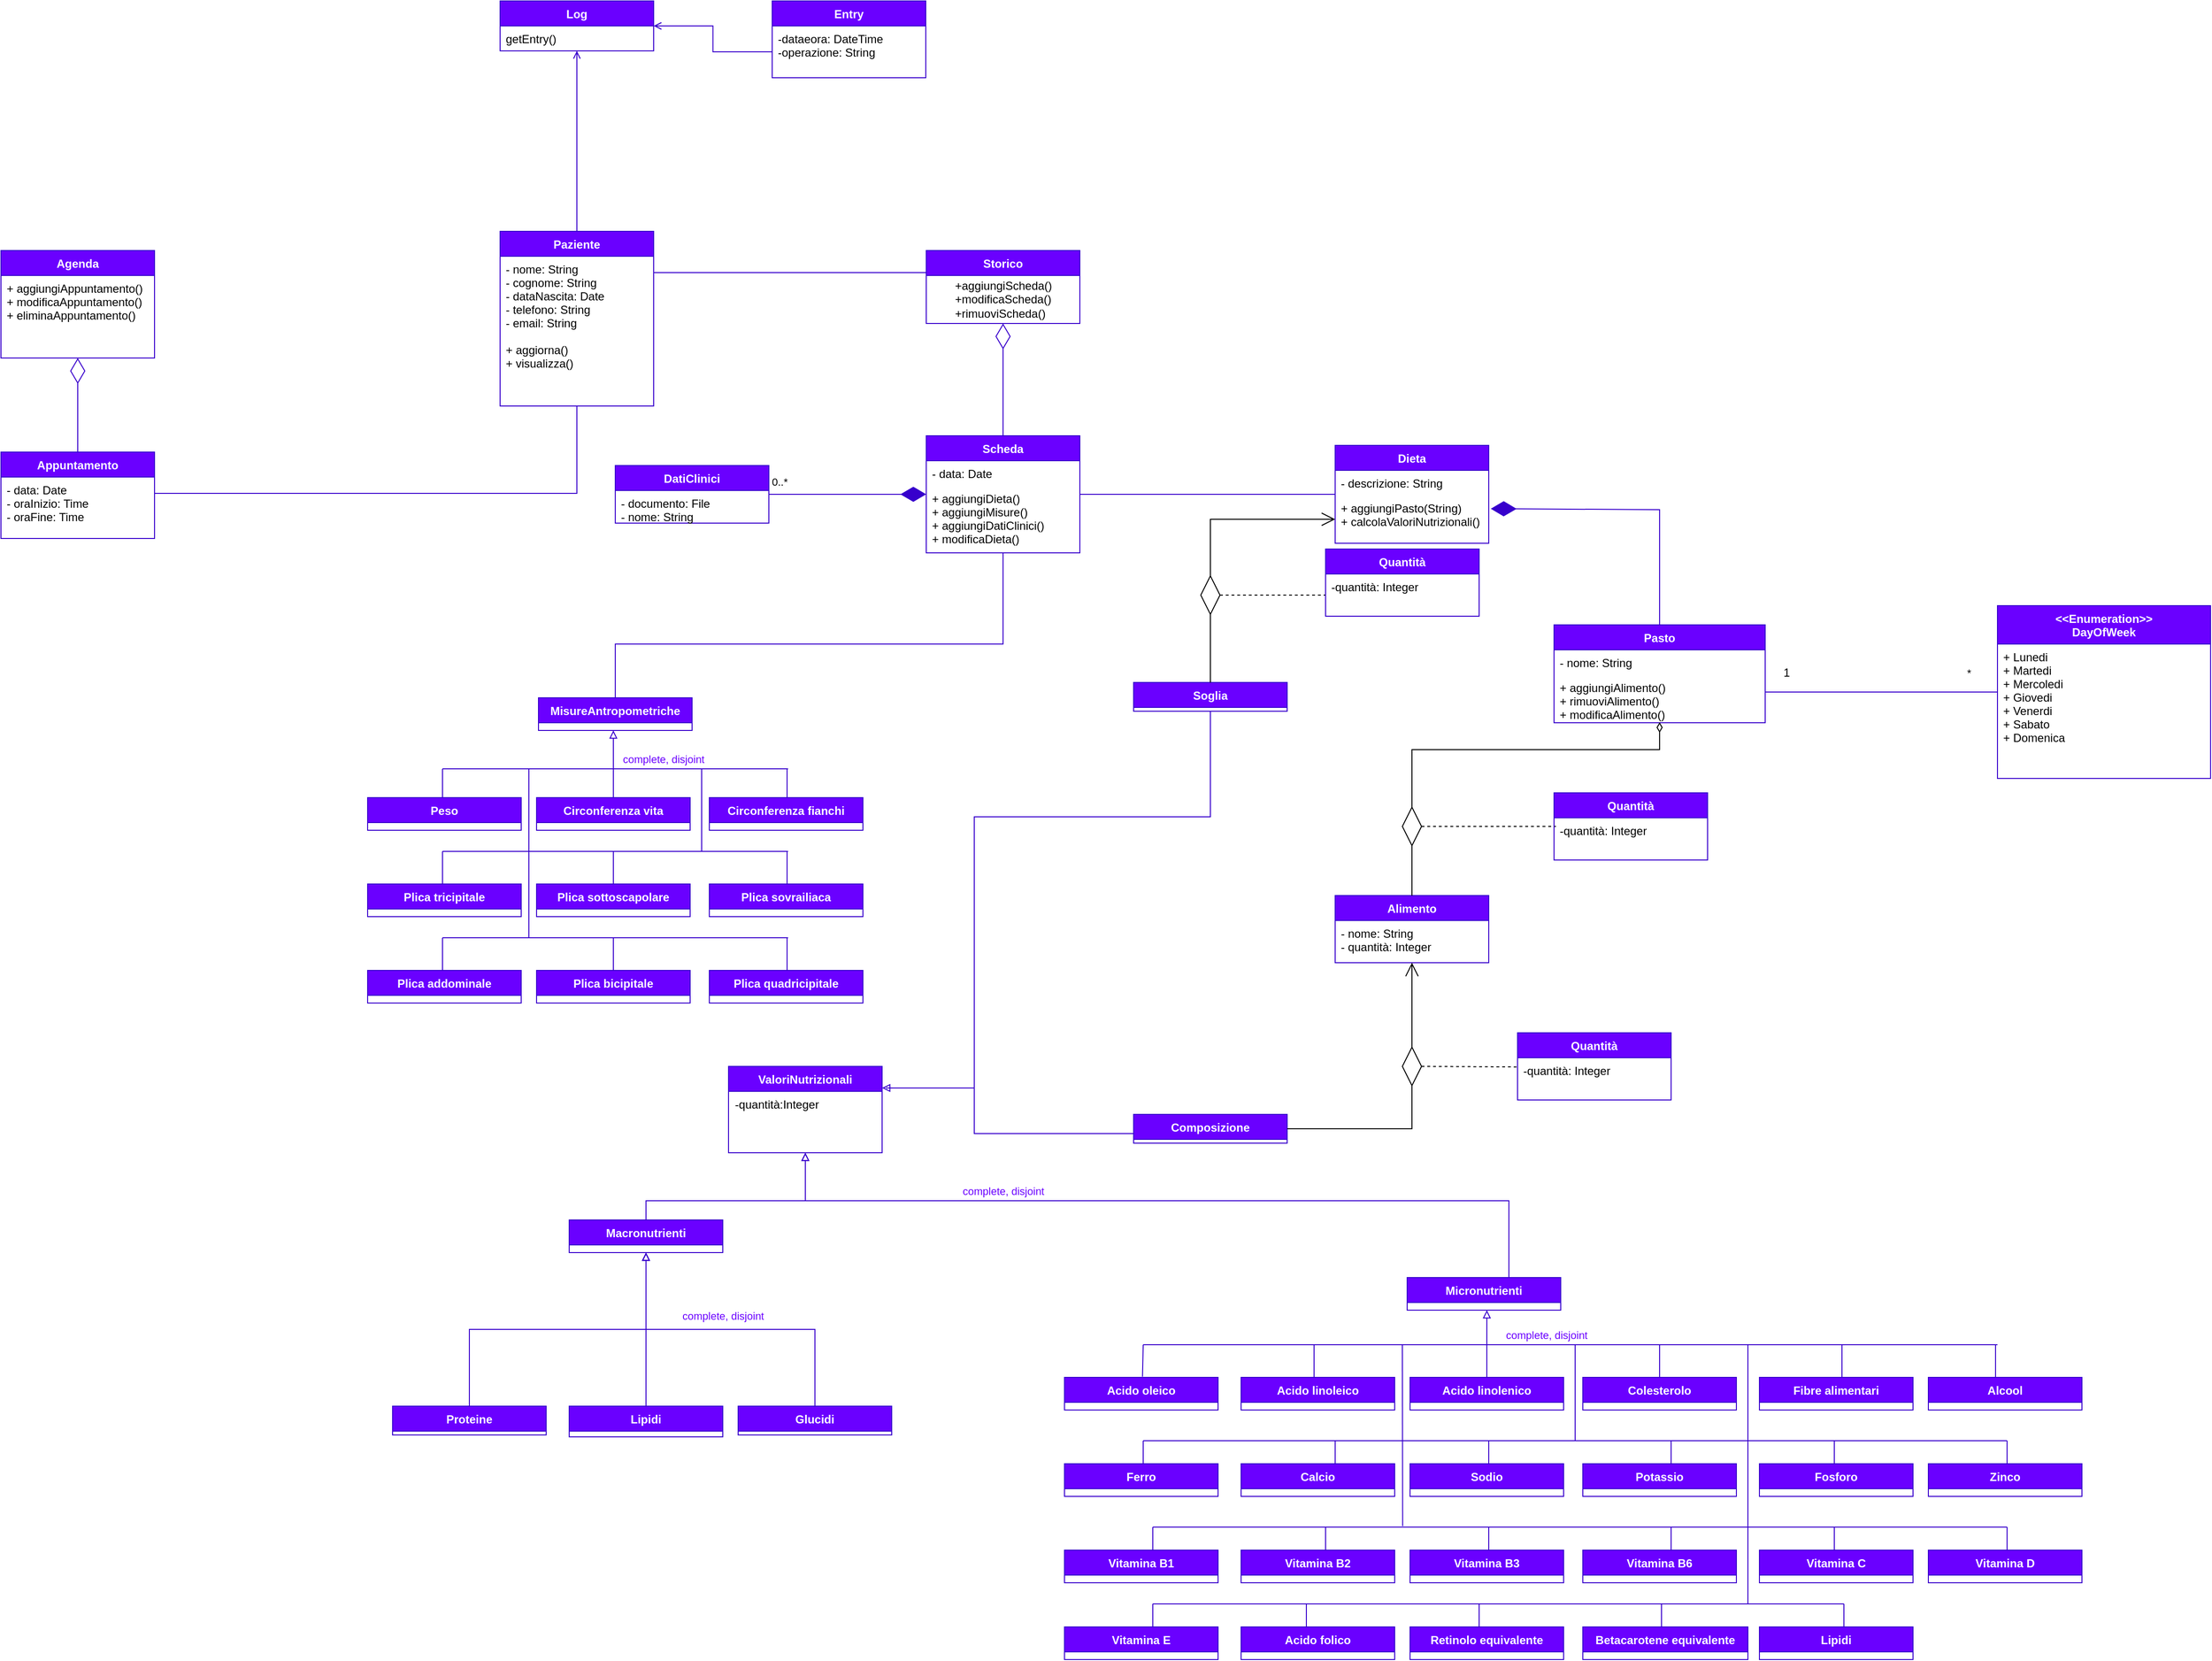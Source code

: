 <mxfile version="18.1.1" type="device"><diagram id="CF-CN9mxn05kVz-OpUtG" name="Page-1"><mxGraphModel dx="1646" dy="906" grid="1" gridSize="10" guides="1" tooltips="1" connect="1" arrows="1" fold="1" page="1" pageScale="1" pageWidth="827" pageHeight="1169" math="0" shadow="0"><root><mxCell id="0"/><mxCell id="1" parent="0"/><mxCell id="SzVYl2OptCZVlFIgxZ-r-578" style="edgeStyle=orthogonalEdgeStyle;rounded=0;orthogonalLoop=1;jettySize=auto;html=1;fillColor=#6a00ff;strokeColor=#3700CC;endArrow=open;endFill=0;" edge="1" parent="1" source="SzVYl2OptCZVlFIgxZ-r-579" target="SzVYl2OptCZVlFIgxZ-r-628"><mxGeometry relative="1" as="geometry"/></mxCell><mxCell id="SzVYl2OptCZVlFIgxZ-r-579" value="Paziente" style="swimlane;fontStyle=1;align=center;verticalAlign=top;childLayout=stackLayout;horizontal=1;startSize=26;horizontalStack=0;resizeParent=1;resizeParentMax=0;resizeLast=0;collapsible=1;marginBottom=0;fillColor=#6a00ff;fontColor=#ffffff;strokeColor=#3700CC;" vertex="1" parent="1"><mxGeometry x="1020" y="420" width="160" height="182" as="geometry"/></mxCell><mxCell id="SzVYl2OptCZVlFIgxZ-r-580" value="- nome: String&#xA;- cognome: String&#xA;- dataNascita: Date&#xA;- telefono: String&#xA;- email: String&#xA;&#xA;" style="text;align=left;verticalAlign=top;spacingLeft=4;spacingRight=4;overflow=hidden;rotatable=0;points=[[0,0.5],[1,0.5]];portConstraint=eastwest;" vertex="1" parent="SzVYl2OptCZVlFIgxZ-r-579"><mxGeometry y="26" width="160" height="84" as="geometry"/></mxCell><mxCell id="SzVYl2OptCZVlFIgxZ-r-581" value="+ aggiorna()&#xA;+ visualizza()" style="text;align=left;verticalAlign=top;spacingLeft=4;spacingRight=4;overflow=hidden;rotatable=0;points=[[0,0.5],[1,0.5]];portConstraint=eastwest;" vertex="1" parent="SzVYl2OptCZVlFIgxZ-r-579"><mxGeometry y="110" width="160" height="72" as="geometry"/></mxCell><mxCell id="SzVYl2OptCZVlFIgxZ-r-582" value="Scheda" style="swimlane;fontStyle=1;align=center;verticalAlign=top;childLayout=stackLayout;horizontal=1;startSize=26;horizontalStack=0;resizeParent=1;resizeParentMax=0;resizeLast=0;collapsible=1;marginBottom=0;fillColor=#6a00ff;fontColor=#ffffff;strokeColor=#3700CC;" vertex="1" parent="1"><mxGeometry x="1464" y="633" width="160" height="122" as="geometry"/></mxCell><mxCell id="SzVYl2OptCZVlFIgxZ-r-583" value="- data: Date" style="text;align=left;verticalAlign=top;spacingLeft=4;spacingRight=4;overflow=hidden;rotatable=0;points=[[0,0.5],[1,0.5]];portConstraint=eastwest;" vertex="1" parent="SzVYl2OptCZVlFIgxZ-r-582"><mxGeometry y="26" width="160" height="26" as="geometry"/></mxCell><mxCell id="SzVYl2OptCZVlFIgxZ-r-584" value="+ aggiungiDieta()&#xA;+ aggiungiMisure()&#xA;+ aggiungiDatiClinici()&#xA;+ modificaDieta()" style="text;align=left;verticalAlign=top;spacingLeft=4;spacingRight=4;overflow=hidden;rotatable=0;points=[[0,0.5],[1,0.5]];portConstraint=eastwest;" vertex="1" parent="SzVYl2OptCZVlFIgxZ-r-582"><mxGeometry y="52" width="160" height="70" as="geometry"/></mxCell><mxCell id="SzVYl2OptCZVlFIgxZ-r-585" value="Storico" style="swimlane;fontStyle=1;align=center;verticalAlign=top;childLayout=stackLayout;horizontal=1;startSize=26;horizontalStack=0;resizeParent=1;resizeParentMax=0;resizeLast=0;collapsible=1;marginBottom=0;fillColor=#6a00ff;fontColor=#ffffff;strokeColor=#3700CC;" vertex="1" parent="1"><mxGeometry x="1464" y="440" width="160" height="76" as="geometry"/></mxCell><mxCell id="SzVYl2OptCZVlFIgxZ-r-586" value="&lt;div style=&quot;text-align: left&quot;&gt;&lt;span&gt;+aggiungiScheda()&lt;/span&gt;&lt;/div&gt;&lt;div style=&quot;text-align: left&quot;&gt;&lt;span&gt;+modificaScheda()&lt;/span&gt;&lt;/div&gt;&lt;div style=&quot;text-align: left&quot;&gt;&lt;span&gt;+rimuoviScheda()&lt;/span&gt;&lt;/div&gt;" style="text;html=1;align=center;verticalAlign=middle;resizable=0;points=[];autosize=1;" vertex="1" parent="SzVYl2OptCZVlFIgxZ-r-585"><mxGeometry y="26" width="160" height="50" as="geometry"/></mxCell><mxCell id="SzVYl2OptCZVlFIgxZ-r-587" value="Pasto" style="swimlane;fontStyle=1;align=center;verticalAlign=top;childLayout=stackLayout;horizontal=1;startSize=26;horizontalStack=0;resizeParent=1;resizeParentMax=0;resizeLast=0;collapsible=1;marginBottom=0;fillColor=#6a00ff;fontColor=#ffffff;strokeColor=#3700CC;" vertex="1" parent="1"><mxGeometry x="2118" y="830" width="220" height="102" as="geometry"/></mxCell><mxCell id="SzVYl2OptCZVlFIgxZ-r-588" value="- nome: String" style="text;align=left;verticalAlign=top;spacingLeft=4;spacingRight=4;overflow=hidden;rotatable=0;points=[[0,0.5],[1,0.5]];portConstraint=eastwest;" vertex="1" parent="SzVYl2OptCZVlFIgxZ-r-587"><mxGeometry y="26" width="220" height="26" as="geometry"/></mxCell><mxCell id="SzVYl2OptCZVlFIgxZ-r-589" value="+ aggiungiAlimento()&#xA;+ rimuoviAlimento()&#xA;+ modificaAlimento()&#xA;" style="text;align=left;verticalAlign=top;spacingLeft=4;spacingRight=4;overflow=hidden;rotatable=0;points=[[0,0.5],[1,0.5]];portConstraint=eastwest;" vertex="1" parent="SzVYl2OptCZVlFIgxZ-r-587"><mxGeometry y="52" width="220" height="50" as="geometry"/></mxCell><mxCell id="SzVYl2OptCZVlFIgxZ-r-590" value="Alimento" style="swimlane;fontStyle=1;align=center;verticalAlign=top;childLayout=stackLayout;horizontal=1;startSize=26;horizontalStack=0;resizeParent=1;resizeParentMax=0;resizeLast=0;collapsible=1;marginBottom=0;fillColor=#6a00ff;fontColor=#ffffff;strokeColor=#3700CC;" vertex="1" parent="1"><mxGeometry x="1890" y="1112" width="160" height="70" as="geometry"/></mxCell><mxCell id="SzVYl2OptCZVlFIgxZ-r-591" value="- nome: String&#xA;- quantità: Integer" style="text;align=left;verticalAlign=top;spacingLeft=4;spacingRight=4;overflow=hidden;rotatable=0;points=[[0,0.5],[1,0.5]];portConstraint=eastwest;" vertex="1" parent="SzVYl2OptCZVlFIgxZ-r-590"><mxGeometry y="26" width="160" height="44" as="geometry"/></mxCell><mxCell id="SzVYl2OptCZVlFIgxZ-r-592" value="ValoriNutrizionali" style="swimlane;fontStyle=1;align=center;verticalAlign=top;childLayout=stackLayout;horizontal=1;startSize=26;horizontalStack=0;resizeParent=1;resizeParentMax=0;resizeLast=0;collapsible=1;marginBottom=0;fillColor=#6a00ff;fontColor=#ffffff;strokeColor=#3700CC;" vertex="1" parent="1"><mxGeometry x="1258" y="1290" width="160" height="90" as="geometry"/></mxCell><mxCell id="SzVYl2OptCZVlFIgxZ-r-593" style="edgeStyle=orthogonalEdgeStyle;rounded=0;orthogonalLoop=1;jettySize=auto;html=1;exitX=0.5;exitY=0;exitDx=0;exitDy=0;endArrow=block;endFill=0;fillColor=#6a00ff;strokeColor=#3700CC;" edge="1" parent="1" source="SzVYl2OptCZVlFIgxZ-r-594" target="SzVYl2OptCZVlFIgxZ-r-592"><mxGeometry relative="1" as="geometry"><Array as="points"><mxPoint x="1172" y="1430"/><mxPoint x="1338" y="1430"/></Array></mxGeometry></mxCell><mxCell id="SzVYl2OptCZVlFIgxZ-r-594" value="Macronutrienti" style="swimlane;fontStyle=1;align=center;verticalAlign=top;childLayout=stackLayout;horizontal=1;startSize=26;horizontalStack=0;resizeParent=1;resizeParentMax=0;resizeLast=0;collapsible=1;marginBottom=0;fillColor=#6a00ff;fontColor=#ffffff;strokeColor=#3700CC;" vertex="1" parent="1"><mxGeometry x="1092" y="1450" width="160" height="34" as="geometry"/></mxCell><mxCell id="SzVYl2OptCZVlFIgxZ-r-595" style="edgeStyle=orthogonalEdgeStyle;rounded=0;orthogonalLoop=1;jettySize=auto;html=1;endArrow=block;endFill=0;exitX=0.5;exitY=0;exitDx=0;exitDy=0;entryX=0.5;entryY=1;entryDx=0;entryDy=0;fillColor=#6a00ff;strokeColor=#3700CC;" edge="1" parent="1" target="SzVYl2OptCZVlFIgxZ-r-592"><mxGeometry relative="1" as="geometry"><Array as="points"><mxPoint x="2071" y="1430"/><mxPoint x="1338" y="1430"/></Array><mxPoint x="2071" y="1510" as="sourcePoint"/><mxPoint x="1364" y="1380" as="targetPoint"/></mxGeometry></mxCell><mxCell id="SzVYl2OptCZVlFIgxZ-r-596" value="complete, disjoint" style="edgeLabel;html=1;align=center;verticalAlign=middle;resizable=0;points=[];labelBackgroundColor=none;fontColor=#6A00FF;" vertex="1" connectable="0" parent="SzVYl2OptCZVlFIgxZ-r-595"><mxGeometry x="0.411" y="-1" relative="1" as="geometry"><mxPoint x="2" y="-9" as="offset"/></mxGeometry></mxCell><mxCell id="SzVYl2OptCZVlFIgxZ-r-597" style="edgeStyle=orthogonalEdgeStyle;rounded=0;orthogonalLoop=1;jettySize=auto;html=1;startArrow=block;startFill=0;endArrow=none;endFill=0;fillColor=#6a00ff;strokeColor=#3700CC;" edge="1" parent="1"><mxGeometry relative="1" as="geometry"><mxPoint x="2048" y="1600" as="targetPoint"/><mxPoint x="2048.034" y="1544.0" as="sourcePoint"/><Array as="points"><mxPoint x="2048" y="1580"/></Array></mxGeometry></mxCell><mxCell id="SzVYl2OptCZVlFIgxZ-r-598" value="Micronutrienti" style="swimlane;fontStyle=1;align=center;verticalAlign=top;childLayout=stackLayout;horizontal=1;startSize=26;horizontalStack=0;resizeParent=1;resizeParentMax=0;resizeLast=0;collapsible=1;marginBottom=0;fillColor=#6a00ff;fontColor=#ffffff;strokeColor=#3700CC;" vertex="1" parent="1"><mxGeometry x="1965" y="1510" width="160" height="34" as="geometry"/></mxCell><mxCell id="SzVYl2OptCZVlFIgxZ-r-599" style="edgeStyle=orthogonalEdgeStyle;rounded=0;orthogonalLoop=1;jettySize=auto;html=1;exitX=0.5;exitY=0;exitDx=0;exitDy=0;endArrow=block;endFill=0;fillColor=#6a00ff;strokeColor=#3700CC;" edge="1" parent="1" source="SzVYl2OptCZVlFIgxZ-r-601" target="SzVYl2OptCZVlFIgxZ-r-594"><mxGeometry relative="1" as="geometry"/></mxCell><mxCell id="SzVYl2OptCZVlFIgxZ-r-600" value="complete, disjoint" style="edgeLabel;html=1;align=center;verticalAlign=middle;resizable=0;points=[];fontColor=#6A00FF;labelBackgroundColor=none;" vertex="1" connectable="0" parent="SzVYl2OptCZVlFIgxZ-r-599"><mxGeometry x="0.161" y="1" relative="1" as="geometry"><mxPoint x="19" y="-15" as="offset"/></mxGeometry></mxCell><mxCell id="SzVYl2OptCZVlFIgxZ-r-601" value="Glucidi" style="swimlane;fontStyle=1;align=center;verticalAlign=top;childLayout=stackLayout;horizontal=1;startSize=26;horizontalStack=0;resizeParent=1;resizeParentMax=0;resizeLast=0;collapsible=1;marginBottom=0;fillColor=#6a00ff;fontColor=#ffffff;strokeColor=#3700CC;" vertex="1" parent="1"><mxGeometry x="1268" y="1644" width="160" height="30" as="geometry"/></mxCell><mxCell id="SzVYl2OptCZVlFIgxZ-r-602" value="" style="text;align=left;verticalAlign=top;spacingLeft=4;spacingRight=4;overflow=hidden;rotatable=0;points=[[0,0.5],[1,0.5]];portConstraint=eastwest;" vertex="1" parent="SzVYl2OptCZVlFIgxZ-r-601"><mxGeometry y="26" width="160" height="4" as="geometry"/></mxCell><mxCell id="SzVYl2OptCZVlFIgxZ-r-603" style="edgeStyle=orthogonalEdgeStyle;rounded=0;orthogonalLoop=1;jettySize=auto;html=1;endArrow=block;endFill=0;fillColor=#6a00ff;strokeColor=#3700CC;" edge="1" parent="1" source="SzVYl2OptCZVlFIgxZ-r-604" target="SzVYl2OptCZVlFIgxZ-r-594"><mxGeometry relative="1" as="geometry"/></mxCell><mxCell id="SzVYl2OptCZVlFIgxZ-r-604" value="Lipidi" style="swimlane;fontStyle=1;align=center;verticalAlign=top;childLayout=stackLayout;horizontal=1;startSize=26;horizontalStack=0;resizeParent=1;resizeParentMax=0;resizeLast=0;collapsible=1;marginBottom=0;fillColor=#6a00ff;fontColor=#ffffff;strokeColor=#3700CC;" vertex="1" parent="1"><mxGeometry x="1092" y="1644" width="160" height="32" as="geometry"/></mxCell><mxCell id="SzVYl2OptCZVlFIgxZ-r-605" value="" style="text;align=left;verticalAlign=top;spacingLeft=4;spacingRight=4;overflow=hidden;rotatable=0;points=[[0,0.5],[1,0.5]];portConstraint=eastwest;" vertex="1" parent="SzVYl2OptCZVlFIgxZ-r-604"><mxGeometry y="26" width="160" height="6" as="geometry"/></mxCell><mxCell id="SzVYl2OptCZVlFIgxZ-r-606" value="Proteine" style="swimlane;fontStyle=1;align=center;verticalAlign=top;childLayout=stackLayout;horizontal=1;startSize=26;horizontalStack=0;resizeParent=1;resizeParentMax=0;resizeLast=0;collapsible=1;marginBottom=0;fillColor=#6a00ff;fontColor=#ffffff;strokeColor=#3700CC;" vertex="1" parent="1"><mxGeometry x="908" y="1644" width="160" height="30" as="geometry"/></mxCell><mxCell id="SzVYl2OptCZVlFIgxZ-r-607" value="" style="text;align=left;verticalAlign=top;spacingLeft=4;spacingRight=4;overflow=hidden;rotatable=0;points=[[0,0.5],[1,0.5]];portConstraint=eastwest;" vertex="1" parent="SzVYl2OptCZVlFIgxZ-r-606"><mxGeometry y="26" width="160" height="4" as="geometry"/></mxCell><mxCell id="SzVYl2OptCZVlFIgxZ-r-608" value="MisureAntropometriche" style="swimlane;fontStyle=1;align=center;verticalAlign=top;childLayout=stackLayout;horizontal=1;startSize=26;horizontalStack=0;resizeParent=1;resizeParentMax=0;resizeLast=0;collapsible=1;marginBottom=0;fillColor=#6a00ff;fontColor=#ffffff;strokeColor=#3700CC;" vertex="1" parent="1"><mxGeometry x="1060" y="906" width="160" height="34" as="geometry"/></mxCell><mxCell id="SzVYl2OptCZVlFIgxZ-r-609" value="Agenda" style="swimlane;fontStyle=1;align=center;verticalAlign=top;childLayout=stackLayout;horizontal=1;startSize=26;horizontalStack=0;resizeParent=1;resizeParentMax=0;resizeLast=0;collapsible=1;marginBottom=0;fillColor=#6a00ff;fontColor=#ffffff;strokeColor=#3700CC;" vertex="1" parent="1"><mxGeometry x="500" y="440" width="160" height="112" as="geometry"/></mxCell><mxCell id="SzVYl2OptCZVlFIgxZ-r-610" value="+ aggiungiAppuntamento()&#xA;+ modificaAppuntamento()&#xA;+ eliminaAppuntamento()" style="text;align=left;verticalAlign=top;spacingLeft=4;spacingRight=4;overflow=hidden;rotatable=0;points=[[0,0.5],[1,0.5]];portConstraint=eastwest;" vertex="1" parent="SzVYl2OptCZVlFIgxZ-r-609"><mxGeometry y="26" width="160" height="86" as="geometry"/></mxCell><mxCell id="SzVYl2OptCZVlFIgxZ-r-611" value="Appuntamento" style="swimlane;fontStyle=1;align=center;verticalAlign=top;childLayout=stackLayout;horizontal=1;startSize=26;horizontalStack=0;resizeParent=1;resizeParentMax=0;resizeLast=0;collapsible=1;marginBottom=0;fillColor=#6a00ff;fontColor=#ffffff;strokeColor=#3700CC;" vertex="1" parent="1"><mxGeometry x="500" y="650" width="160" height="90" as="geometry"/></mxCell><mxCell id="SzVYl2OptCZVlFIgxZ-r-612" value="- data: Date&#xA;- oraInizio: Time&#xA;- oraFine: Time&#xA;" style="text;align=left;verticalAlign=top;spacingLeft=4;spacingRight=4;overflow=hidden;rotatable=0;points=[[0,0.5],[1,0.5]];portConstraint=eastwest;" vertex="1" parent="SzVYl2OptCZVlFIgxZ-r-611"><mxGeometry y="26" width="160" height="64" as="geometry"/></mxCell><mxCell id="SzVYl2OptCZVlFIgxZ-r-613" value="Dieta" style="swimlane;fontStyle=1;align=center;verticalAlign=top;childLayout=stackLayout;horizontal=1;startSize=26;horizontalStack=0;resizeParent=1;resizeParentMax=0;resizeLast=0;collapsible=1;marginBottom=0;fillColor=#6a00ff;fontColor=#ffffff;strokeColor=#3700CC;" vertex="1" parent="1"><mxGeometry x="1890" y="643" width="160" height="102" as="geometry"/></mxCell><mxCell id="SzVYl2OptCZVlFIgxZ-r-614" value="- descrizione: String" style="text;align=left;verticalAlign=top;spacingLeft=4;spacingRight=4;overflow=hidden;rotatable=0;points=[[0,0.5],[1,0.5]];portConstraint=eastwest;" vertex="1" parent="SzVYl2OptCZVlFIgxZ-r-613"><mxGeometry y="26" width="160" height="26" as="geometry"/></mxCell><mxCell id="SzVYl2OptCZVlFIgxZ-r-615" value="+ aggiungiPasto(String)&#xA;+ calcolaValoriNutrizionali()" style="text;align=left;verticalAlign=top;spacingLeft=4;spacingRight=4;overflow=hidden;rotatable=0;points=[[0,0.5],[1,0.5]];portConstraint=eastwest;" vertex="1" parent="SzVYl2OptCZVlFIgxZ-r-613"><mxGeometry y="52" width="160" height="50" as="geometry"/></mxCell><mxCell id="SzVYl2OptCZVlFIgxZ-r-616" value="DatiClinici" style="swimlane;fontStyle=1;align=center;verticalAlign=top;childLayout=stackLayout;horizontal=1;startSize=26;horizontalStack=0;resizeParent=1;resizeParentMax=0;resizeLast=0;collapsible=1;marginBottom=0;fillColor=#6a00ff;fontColor=#ffffff;strokeColor=#3700CC;" vertex="1" parent="1"><mxGeometry x="1140" y="664" width="160" height="60" as="geometry"/></mxCell><mxCell id="SzVYl2OptCZVlFIgxZ-r-617" value="- documento: File&#xA;- nome: String" style="text;align=left;verticalAlign=top;spacingLeft=4;spacingRight=4;overflow=hidden;rotatable=0;points=[[0,0.5],[1,0.5]];portConstraint=eastwest;" vertex="1" parent="SzVYl2OptCZVlFIgxZ-r-616"><mxGeometry y="26" width="160" height="34" as="geometry"/></mxCell><mxCell id="SzVYl2OptCZVlFIgxZ-r-618" value="" style="endArrow=block;endFill=0;html=1;edgeStyle=orthogonalEdgeStyle;align=left;verticalAlign=top;rounded=0;exitX=0.5;exitY=0;exitDx=0;exitDy=0;fillColor=#6a00ff;strokeColor=#3700CC;" edge="1" parent="1" source="SzVYl2OptCZVlFIgxZ-r-606" target="SzVYl2OptCZVlFIgxZ-r-594"><mxGeometry x="-1" relative="1" as="geometry"><mxPoint x="1358" y="1480" as="sourcePoint"/><mxPoint x="1518" y="1480" as="targetPoint"/></mxGeometry></mxCell><mxCell id="SzVYl2OptCZVlFIgxZ-r-619" value="" style="endArrow=diamondThin;endFill=1;endSize=24;html=1;rounded=0;fillColor=#6a00ff;strokeColor=#3700CC;exitX=0.5;exitY=0;exitDx=0;exitDy=0;entryX=1.013;entryY=0.28;entryDx=0;entryDy=0;entryPerimeter=0;" edge="1" parent="1" source="SzVYl2OptCZVlFIgxZ-r-587" target="SzVYl2OptCZVlFIgxZ-r-615"><mxGeometry width="160" relative="1" as="geometry"><mxPoint x="1540" y="880" as="sourcePoint"/><mxPoint x="1700" y="880" as="targetPoint"/><Array as="points"><mxPoint x="2228" y="710"/></Array></mxGeometry></mxCell><mxCell id="SzVYl2OptCZVlFIgxZ-r-620" value="" style="endArrow=diamondThin;endFill=0;endSize=24;html=1;rounded=0;fillColor=#6a00ff;strokeColor=#3700CC;" edge="1" parent="1" source="SzVYl2OptCZVlFIgxZ-r-582" target="SzVYl2OptCZVlFIgxZ-r-585"><mxGeometry width="160" relative="1" as="geometry"><mxPoint x="1440" y="910" as="sourcePoint"/><mxPoint x="1600" y="910" as="targetPoint"/></mxGeometry></mxCell><mxCell id="SzVYl2OptCZVlFIgxZ-r-621" value="" style="endArrow=none;endFill=0;endSize=24;html=1;rounded=0;fillColor=#6a00ff;strokeColor=#3700CC;" edge="1" parent="1" source="SzVYl2OptCZVlFIgxZ-r-613" target="SzVYl2OptCZVlFIgxZ-r-582"><mxGeometry width="160" relative="1" as="geometry"><mxPoint x="1290" y="780" as="sourcePoint"/><mxPoint x="1450" y="780" as="targetPoint"/></mxGeometry></mxCell><mxCell id="SzVYl2OptCZVlFIgxZ-r-622" value="" style="endArrow=none;endFill=0;endSize=24;html=1;rounded=0;exitX=0.5;exitY=0;exitDx=0;exitDy=0;fillColor=#6a00ff;strokeColor=#3700CC;" edge="1" parent="1" source="SzVYl2OptCZVlFIgxZ-r-608" target="SzVYl2OptCZVlFIgxZ-r-584"><mxGeometry width="160" relative="1" as="geometry"><mxPoint x="1290" y="840" as="sourcePoint"/><mxPoint x="1450" y="840" as="targetPoint"/><Array as="points"><mxPoint x="1140" y="850"/><mxPoint x="1544" y="850"/></Array></mxGeometry></mxCell><mxCell id="SzVYl2OptCZVlFIgxZ-r-623" value="0..*" style="endArrow=diamondThin;endFill=1;endSize=24;html=1;rounded=0;fillColor=#6a00ff;strokeColor=#3700CC;" edge="1" parent="1" source="SzVYl2OptCZVlFIgxZ-r-616" target="SzVYl2OptCZVlFIgxZ-r-582"><mxGeometry x="-0.87" y="13" width="160" relative="1" as="geometry"><mxPoint x="1290" y="840" as="sourcePoint"/><mxPoint x="1450" y="840" as="targetPoint"/><mxPoint as="offset"/></mxGeometry></mxCell><mxCell id="SzVYl2OptCZVlFIgxZ-r-624" value="" style="endArrow=none;html=1;edgeStyle=orthogonalEdgeStyle;rounded=0;fillColor=#6a00ff;strokeColor=#3700CC;" edge="1" parent="1" source="SzVYl2OptCZVlFIgxZ-r-579" target="SzVYl2OptCZVlFIgxZ-r-585"><mxGeometry relative="1" as="geometry"><mxPoint x="1290" y="780" as="sourcePoint"/><mxPoint x="1450" y="780" as="targetPoint"/><Array as="points"><mxPoint x="1320" y="463"/><mxPoint x="1320" y="463"/></Array></mxGeometry></mxCell><mxCell id="SzVYl2OptCZVlFIgxZ-r-625" value="" style="endArrow=diamondThin;endFill=0;endSize=24;html=1;rounded=0;fillColor=#6a00ff;strokeColor=#3700CC;" edge="1" parent="1" source="SzVYl2OptCZVlFIgxZ-r-611" target="SzVYl2OptCZVlFIgxZ-r-610"><mxGeometry width="160" relative="1" as="geometry"><mxPoint x="1553.5" y="670" as="sourcePoint"/><mxPoint x="1553.5" y="516.0" as="targetPoint"/></mxGeometry></mxCell><mxCell id="SzVYl2OptCZVlFIgxZ-r-626" value="" style="endArrow=none;html=1;edgeStyle=orthogonalEdgeStyle;rounded=0;fillColor=#6a00ff;strokeColor=#3700CC;" edge="1" parent="1" source="SzVYl2OptCZVlFIgxZ-r-611" target="SzVYl2OptCZVlFIgxZ-r-579"><mxGeometry relative="1" as="geometry"><mxPoint x="1190" y="473.0" as="sourcePoint"/><mxPoint x="1473.5" y="473.0" as="targetPoint"/><Array as="points"><mxPoint x="1100" y="693"/></Array></mxGeometry></mxCell><mxCell id="SzVYl2OptCZVlFIgxZ-r-627" value="-quantità:Integer" style="text;html=1;align=center;verticalAlign=middle;resizable=0;points=[];autosize=1;" vertex="1" parent="1"><mxGeometry x="1258" y="1320" width="100" height="20" as="geometry"/></mxCell><mxCell id="SzVYl2OptCZVlFIgxZ-r-628" value="Log" style="swimlane;fontStyle=1;align=center;verticalAlign=top;childLayout=stackLayout;horizontal=1;startSize=26;horizontalStack=0;resizeParent=1;resizeParentMax=0;resizeLast=0;collapsible=1;marginBottom=0;fillColor=#6a00ff;fontColor=#ffffff;strokeColor=#3700CC;" vertex="1" parent="1"><mxGeometry x="1020" y="180" width="160" height="52" as="geometry"/></mxCell><mxCell id="SzVYl2OptCZVlFIgxZ-r-629" value="getEntry()" style="text;align=left;verticalAlign=top;spacingLeft=4;spacingRight=4;overflow=hidden;rotatable=0;points=[[0,0.5],[1,0.5]];portConstraint=eastwest;" vertex="1" parent="SzVYl2OptCZVlFIgxZ-r-628"><mxGeometry y="26" width="160" height="26" as="geometry"/></mxCell><mxCell id="SzVYl2OptCZVlFIgxZ-r-630" value="Entry" style="swimlane;fontStyle=1;align=center;verticalAlign=top;childLayout=stackLayout;horizontal=1;startSize=26;horizontalStack=0;resizeParent=1;resizeParentMax=0;resizeLast=0;collapsible=1;marginBottom=0;fillColor=#6a00ff;fontColor=#ffffff;strokeColor=#3700CC;" vertex="1" parent="1"><mxGeometry x="1303.5" y="180" width="160" height="80" as="geometry"/></mxCell><mxCell id="SzVYl2OptCZVlFIgxZ-r-631" value="-dataeora: DateTime&#xA;-operazione: String" style="text;align=left;verticalAlign=top;spacingLeft=4;spacingRight=4;overflow=hidden;rotatable=0;points=[[0,0.5],[1,0.5]];portConstraint=eastwest;" vertex="1" parent="SzVYl2OptCZVlFIgxZ-r-630"><mxGeometry y="26" width="160" height="54" as="geometry"/></mxCell><mxCell id="SzVYl2OptCZVlFIgxZ-r-632" style="edgeStyle=orthogonalEdgeStyle;rounded=0;orthogonalLoop=1;jettySize=auto;html=1;fillColor=#6a00ff;strokeColor=#3700CC;endArrow=open;endFill=0;" edge="1" parent="1" source="SzVYl2OptCZVlFIgxZ-r-631" target="SzVYl2OptCZVlFIgxZ-r-628"><mxGeometry relative="1" as="geometry"/></mxCell><mxCell id="SzVYl2OptCZVlFIgxZ-r-633" style="edgeStyle=orthogonalEdgeStyle;rounded=0;orthogonalLoop=1;jettySize=auto;html=1;entryX=1;entryY=0.25;entryDx=0;entryDy=0;endArrow=block;endFill=0;fillColor=#6a00ff;strokeColor=#3700CC;" edge="1" parent="1" source="SzVYl2OptCZVlFIgxZ-r-634" target="SzVYl2OptCZVlFIgxZ-r-592"><mxGeometry relative="1" as="geometry"><Array as="points"><mxPoint x="1690" y="1360"/><mxPoint x="1514" y="1360"/><mxPoint x="1514" y="1312"/></Array></mxGeometry></mxCell><mxCell id="SzVYl2OptCZVlFIgxZ-r-634" value="Composizione" style="swimlane;fontStyle=1;align=center;verticalAlign=top;childLayout=stackLayout;horizontal=1;startSize=26;horizontalStack=0;resizeParent=1;resizeParentMax=0;resizeLast=0;collapsible=1;marginBottom=0;fillColor=#6a00ff;fontColor=#ffffff;strokeColor=#3700CC;" vertex="1" parent="1"><mxGeometry x="1680" y="1340" width="160" height="30" as="geometry"/></mxCell><mxCell id="SzVYl2OptCZVlFIgxZ-r-635" style="edgeStyle=orthogonalEdgeStyle;rounded=0;orthogonalLoop=1;jettySize=auto;html=1;entryX=1;entryY=0.25;entryDx=0;entryDy=0;endArrow=none;endFill=0;fillColor=#6a00ff;strokeColor=#3700CC;exitX=0.5;exitY=1;exitDx=0;exitDy=0;" edge="1" parent="1" source="SzVYl2OptCZVlFIgxZ-r-636"><mxGeometry relative="1" as="geometry"><Array as="points"><mxPoint x="1760" y="1030"/><mxPoint x="1514" y="1030"/><mxPoint x="1514" y="1313"/></Array><mxPoint x="1680" y="920" as="sourcePoint"/><mxPoint x="1422" y="1312.5" as="targetPoint"/></mxGeometry></mxCell><mxCell id="SzVYl2OptCZVlFIgxZ-r-636" value="Soglia" style="swimlane;fontStyle=1;align=center;verticalAlign=top;childLayout=stackLayout;horizontal=1;startSize=26;horizontalStack=0;resizeParent=1;resizeParentMax=0;resizeLast=0;collapsible=1;marginBottom=0;fillColor=#6a00ff;fontColor=#ffffff;strokeColor=#3700CC;" vertex="1" parent="1"><mxGeometry x="1680" y="890" width="160" height="30" as="geometry"/></mxCell><mxCell id="SzVYl2OptCZVlFIgxZ-r-637" value="Acido linolenico" style="swimlane;fontStyle=1;align=center;verticalAlign=top;childLayout=stackLayout;horizontal=1;startSize=26;horizontalStack=0;resizeParent=1;resizeParentMax=0;resizeLast=0;collapsible=1;marginBottom=0;fillColor=#6a00ff;fontColor=#ffffff;strokeColor=#3700CC;" vertex="1" parent="1"><mxGeometry x="1968" y="1614" width="160" height="34" as="geometry"/></mxCell><mxCell id="SzVYl2OptCZVlFIgxZ-r-638" value="Acido linoleico" style="swimlane;fontStyle=1;align=center;verticalAlign=top;childLayout=stackLayout;horizontal=1;startSize=26;horizontalStack=0;resizeParent=1;resizeParentMax=0;resizeLast=0;collapsible=1;marginBottom=0;fillColor=#6a00ff;fontColor=#ffffff;strokeColor=#3700CC;" vertex="1" parent="1"><mxGeometry x="1792" y="1614" width="160" height="34" as="geometry"/></mxCell><mxCell id="SzVYl2OptCZVlFIgxZ-r-639" value="Acido oleico" style="swimlane;fontStyle=1;align=center;verticalAlign=top;childLayout=stackLayout;horizontal=1;startSize=26;horizontalStack=0;resizeParent=1;resizeParentMax=0;resizeLast=0;collapsible=1;marginBottom=0;fillColor=#6a00ff;fontColor=#ffffff;strokeColor=#3700CC;" vertex="1" parent="1"><mxGeometry x="1608" y="1614" width="160" height="34" as="geometry"/></mxCell><mxCell id="SzVYl2OptCZVlFIgxZ-r-640" value="Alcool" style="swimlane;fontStyle=1;align=center;verticalAlign=top;childLayout=stackLayout;horizontal=1;startSize=26;horizontalStack=0;resizeParent=1;resizeParentMax=0;resizeLast=0;collapsible=1;marginBottom=0;fillColor=#6a00ff;fontColor=#ffffff;strokeColor=#3700CC;" vertex="1" parent="1"><mxGeometry x="2508" y="1614" width="160" height="34" as="geometry"/></mxCell><mxCell id="SzVYl2OptCZVlFIgxZ-r-641" value="Fibre alimentari" style="swimlane;fontStyle=1;align=center;verticalAlign=top;childLayout=stackLayout;horizontal=1;startSize=26;horizontalStack=0;resizeParent=1;resizeParentMax=0;resizeLast=0;collapsible=1;marginBottom=0;fillColor=#6a00ff;fontColor=#ffffff;strokeColor=#3700CC;" vertex="1" parent="1"><mxGeometry x="2332" y="1614" width="160" height="34" as="geometry"/></mxCell><mxCell id="SzVYl2OptCZVlFIgxZ-r-642" value="Colesterolo" style="swimlane;fontStyle=1;align=center;verticalAlign=top;childLayout=stackLayout;horizontal=1;startSize=26;horizontalStack=0;resizeParent=1;resizeParentMax=0;resizeLast=0;collapsible=1;marginBottom=0;fillColor=#6a00ff;fontColor=#ffffff;strokeColor=#3700CC;" vertex="1" parent="1"><mxGeometry x="2148" y="1614" width="160" height="34" as="geometry"/></mxCell><mxCell id="SzVYl2OptCZVlFIgxZ-r-643" value="Sodio" style="swimlane;fontStyle=1;align=center;verticalAlign=top;childLayout=stackLayout;horizontal=1;startSize=26;horizontalStack=0;resizeParent=1;resizeParentMax=0;resizeLast=0;collapsible=1;marginBottom=0;fillColor=#6a00ff;fontColor=#ffffff;strokeColor=#3700CC;" vertex="1" parent="1"><mxGeometry x="1968" y="1704" width="160" height="34" as="geometry"/></mxCell><mxCell id="SzVYl2OptCZVlFIgxZ-r-644" value="Calcio" style="swimlane;fontStyle=1;align=center;verticalAlign=top;childLayout=stackLayout;horizontal=1;startSize=26;horizontalStack=0;resizeParent=1;resizeParentMax=0;resizeLast=0;collapsible=1;marginBottom=0;fillColor=#6a00ff;fontColor=#ffffff;strokeColor=#3700CC;" vertex="1" parent="1"><mxGeometry x="1792" y="1704" width="160" height="34" as="geometry"/></mxCell><mxCell id="SzVYl2OptCZVlFIgxZ-r-645" value="Ferro" style="swimlane;fontStyle=1;align=center;verticalAlign=top;childLayout=stackLayout;horizontal=1;startSize=26;horizontalStack=0;resizeParent=1;resizeParentMax=0;resizeLast=0;collapsible=1;marginBottom=0;fillColor=#6a00ff;fontColor=#ffffff;strokeColor=#3700CC;" vertex="1" parent="1"><mxGeometry x="1608" y="1704" width="160" height="34" as="geometry"/></mxCell><mxCell id="SzVYl2OptCZVlFIgxZ-r-646" value="Zinco" style="swimlane;fontStyle=1;align=center;verticalAlign=top;childLayout=stackLayout;horizontal=1;startSize=26;horizontalStack=0;resizeParent=1;resizeParentMax=0;resizeLast=0;collapsible=1;marginBottom=0;fillColor=#6a00ff;fontColor=#ffffff;strokeColor=#3700CC;" vertex="1" parent="1"><mxGeometry x="2508" y="1704" width="160" height="34" as="geometry"/></mxCell><mxCell id="SzVYl2OptCZVlFIgxZ-r-647" value="Fosforo" style="swimlane;fontStyle=1;align=center;verticalAlign=top;childLayout=stackLayout;horizontal=1;startSize=26;horizontalStack=0;resizeParent=1;resizeParentMax=0;resizeLast=0;collapsible=1;marginBottom=0;fillColor=#6a00ff;fontColor=#ffffff;strokeColor=#3700CC;" vertex="1" parent="1"><mxGeometry x="2332" y="1704" width="160" height="34" as="geometry"/></mxCell><mxCell id="SzVYl2OptCZVlFIgxZ-r-648" value="Potassio" style="swimlane;fontStyle=1;align=center;verticalAlign=top;childLayout=stackLayout;horizontal=1;startSize=26;horizontalStack=0;resizeParent=1;resizeParentMax=0;resizeLast=0;collapsible=1;marginBottom=0;fillColor=#6a00ff;fontColor=#ffffff;strokeColor=#3700CC;" vertex="1" parent="1"><mxGeometry x="2148" y="1704" width="160" height="34" as="geometry"/></mxCell><mxCell id="SzVYl2OptCZVlFIgxZ-r-649" value="Vitamina B3" style="swimlane;fontStyle=1;align=center;verticalAlign=top;childLayout=stackLayout;horizontal=1;startSize=26;horizontalStack=0;resizeParent=1;resizeParentMax=0;resizeLast=0;collapsible=1;marginBottom=0;fillColor=#6a00ff;fontColor=#ffffff;strokeColor=#3700CC;" vertex="1" parent="1"><mxGeometry x="1968" y="1794" width="160" height="34" as="geometry"/></mxCell><mxCell id="SzVYl2OptCZVlFIgxZ-r-650" value="Vitamina B2" style="swimlane;fontStyle=1;align=center;verticalAlign=top;childLayout=stackLayout;horizontal=1;startSize=26;horizontalStack=0;resizeParent=1;resizeParentMax=0;resizeLast=0;collapsible=1;marginBottom=0;fillColor=#6a00ff;fontColor=#ffffff;strokeColor=#3700CC;" vertex="1" parent="1"><mxGeometry x="1792" y="1794" width="160" height="34" as="geometry"/></mxCell><mxCell id="SzVYl2OptCZVlFIgxZ-r-651" value="Vitamina B1" style="swimlane;fontStyle=1;align=center;verticalAlign=top;childLayout=stackLayout;horizontal=1;startSize=26;horizontalStack=0;resizeParent=1;resizeParentMax=0;resizeLast=0;collapsible=1;marginBottom=0;fillColor=#6a00ff;fontColor=#ffffff;strokeColor=#3700CC;" vertex="1" parent="1"><mxGeometry x="1608" y="1794" width="160" height="34" as="geometry"/></mxCell><mxCell id="SzVYl2OptCZVlFIgxZ-r-652" value="Vitamina D" style="swimlane;fontStyle=1;align=center;verticalAlign=top;childLayout=stackLayout;horizontal=1;startSize=26;horizontalStack=0;resizeParent=1;resizeParentMax=0;resizeLast=0;collapsible=1;marginBottom=0;fillColor=#6a00ff;fontColor=#ffffff;strokeColor=#3700CC;" vertex="1" parent="1"><mxGeometry x="2508" y="1794" width="160" height="34" as="geometry"/></mxCell><mxCell id="SzVYl2OptCZVlFIgxZ-r-653" value="Vitamina C" style="swimlane;fontStyle=1;align=center;verticalAlign=top;childLayout=stackLayout;horizontal=1;startSize=26;horizontalStack=0;resizeParent=1;resizeParentMax=0;resizeLast=0;collapsible=1;marginBottom=0;fillColor=#6a00ff;fontColor=#ffffff;strokeColor=#3700CC;" vertex="1" parent="1"><mxGeometry x="2332" y="1794" width="160" height="34" as="geometry"/></mxCell><mxCell id="SzVYl2OptCZVlFIgxZ-r-654" value="Vitamina B6" style="swimlane;fontStyle=1;align=center;verticalAlign=top;childLayout=stackLayout;horizontal=1;startSize=26;horizontalStack=0;resizeParent=1;resizeParentMax=0;resizeLast=0;collapsible=1;marginBottom=0;fillColor=#6a00ff;fontColor=#ffffff;strokeColor=#3700CC;" vertex="1" parent="1"><mxGeometry x="2148" y="1794" width="160" height="34" as="geometry"/></mxCell><mxCell id="SzVYl2OptCZVlFIgxZ-r-655" value="Retinolo equivalente" style="swimlane;fontStyle=1;align=center;verticalAlign=top;childLayout=stackLayout;horizontal=1;startSize=26;horizontalStack=0;resizeParent=1;resizeParentMax=0;resizeLast=0;collapsible=1;marginBottom=0;fillColor=#6a00ff;fontColor=#ffffff;strokeColor=#3700CC;" vertex="1" parent="1"><mxGeometry x="1968" y="1874" width="160" height="34" as="geometry"/></mxCell><mxCell id="SzVYl2OptCZVlFIgxZ-r-656" value="Acido folico" style="swimlane;fontStyle=1;align=center;verticalAlign=top;childLayout=stackLayout;horizontal=1;startSize=26;horizontalStack=0;resizeParent=1;resizeParentMax=0;resizeLast=0;collapsible=1;marginBottom=0;fillColor=#6a00ff;fontColor=#ffffff;strokeColor=#3700CC;" vertex="1" parent="1"><mxGeometry x="1792" y="1874" width="160" height="34" as="geometry"/></mxCell><mxCell id="SzVYl2OptCZVlFIgxZ-r-657" value="Vitamina E" style="swimlane;fontStyle=1;align=center;verticalAlign=top;childLayout=stackLayout;horizontal=1;startSize=26;horizontalStack=0;resizeParent=1;resizeParentMax=0;resizeLast=0;collapsible=1;marginBottom=0;fillColor=#6a00ff;fontColor=#ffffff;strokeColor=#3700CC;" vertex="1" parent="1"><mxGeometry x="1608" y="1874" width="160" height="34" as="geometry"/></mxCell><mxCell id="SzVYl2OptCZVlFIgxZ-r-658" value="Lipidi" style="swimlane;fontStyle=1;align=center;verticalAlign=top;childLayout=stackLayout;horizontal=1;startSize=26;horizontalStack=0;resizeParent=1;resizeParentMax=0;resizeLast=0;collapsible=1;marginBottom=0;fillColor=#6a00ff;fontColor=#ffffff;strokeColor=#3700CC;" vertex="1" parent="1"><mxGeometry x="2332" y="1874" width="160" height="34" as="geometry"/></mxCell><mxCell id="SzVYl2OptCZVlFIgxZ-r-659" value="Betacarotene equivalente" style="swimlane;fontStyle=1;align=center;verticalAlign=top;childLayout=stackLayout;horizontal=1;startSize=26;horizontalStack=0;resizeParent=1;resizeParentMax=0;resizeLast=0;collapsible=1;marginBottom=0;fillColor=#6a00ff;fontColor=#ffffff;strokeColor=#3700CC;" vertex="1" parent="1"><mxGeometry x="2148" y="1874" width="172" height="34" as="geometry"/></mxCell><mxCell id="SzVYl2OptCZVlFIgxZ-r-660" value="" style="endArrow=none;html=1;rounded=0;fillColor=#6a00ff;strokeColor=#3700CC;" edge="1" parent="1"><mxGeometry width="50" height="50" relative="1" as="geometry"><mxPoint x="1690" y="1580" as="sourcePoint"/><mxPoint x="2580" y="1580" as="targetPoint"/></mxGeometry></mxCell><mxCell id="SzVYl2OptCZVlFIgxZ-r-661" value="complete, disjoint" style="edgeLabel;html=1;align=center;verticalAlign=middle;resizable=0;points=[];fontColor=#6A00FF;labelBackgroundColor=none;" vertex="1" connectable="0" parent="SzVYl2OptCZVlFIgxZ-r-660"><mxGeometry x="-0.089" y="-1" relative="1" as="geometry"><mxPoint x="14" y="-11" as="offset"/></mxGeometry></mxCell><mxCell id="SzVYl2OptCZVlFIgxZ-r-662" value="" style="endArrow=none;html=1;rounded=0;fillColor=#6a00ff;strokeColor=#3700CC;" edge="1" parent="1"><mxGeometry width="50" height="50" relative="1" as="geometry"><mxPoint x="1690" y="1680" as="sourcePoint"/><mxPoint x="2590" y="1680" as="targetPoint"/></mxGeometry></mxCell><mxCell id="SzVYl2OptCZVlFIgxZ-r-663" value="" style="endArrow=none;html=1;rounded=0;fillColor=#6a00ff;strokeColor=#3700CC;" edge="1" parent="1"><mxGeometry width="50" height="50" relative="1" as="geometry"><mxPoint x="1700" y="1770" as="sourcePoint"/><mxPoint x="2590" y="1770" as="targetPoint"/></mxGeometry></mxCell><mxCell id="SzVYl2OptCZVlFIgxZ-r-664" value="" style="endArrow=none;html=1;rounded=0;fillColor=#6a00ff;strokeColor=#3700CC;" edge="1" parent="1"><mxGeometry width="50" height="50" relative="1" as="geometry"><mxPoint x="1700" y="1850" as="sourcePoint"/><mxPoint x="2420" y="1850" as="targetPoint"/></mxGeometry></mxCell><mxCell id="SzVYl2OptCZVlFIgxZ-r-665" value="" style="endArrow=none;html=1;rounded=0;exitX=0.508;exitY=-0.021;exitDx=0;exitDy=0;fillColor=#6a00ff;strokeColor=#3700CC;exitPerimeter=0;" edge="1" parent="1" source="SzVYl2OptCZVlFIgxZ-r-639"><mxGeometry width="50" height="50" relative="1" as="geometry"><mxPoint x="1688" y="1614" as="sourcePoint"/><mxPoint x="1690" y="1580" as="targetPoint"/></mxGeometry></mxCell><mxCell id="SzVYl2OptCZVlFIgxZ-r-666" value="" style="endArrow=none;html=1;rounded=0;exitX=0.5;exitY=0;exitDx=0;exitDy=0;fillColor=#6a00ff;strokeColor=#3700CC;" edge="1" parent="1"><mxGeometry width="50" height="50" relative="1" as="geometry"><mxPoint x="1868" y="1614" as="sourcePoint"/><mxPoint x="1868" y="1580" as="targetPoint"/></mxGeometry></mxCell><mxCell id="SzVYl2OptCZVlFIgxZ-r-667" value="" style="endArrow=none;html=1;rounded=0;exitX=0.5;exitY=0;exitDx=0;exitDy=0;fillColor=#6a00ff;strokeColor=#3700CC;" edge="1" parent="1"><mxGeometry width="50" height="50" relative="1" as="geometry"><mxPoint x="2048" y="1614" as="sourcePoint"/><mxPoint x="2048" y="1580" as="targetPoint"/></mxGeometry></mxCell><mxCell id="SzVYl2OptCZVlFIgxZ-r-668" value="" style="endArrow=none;html=1;rounded=0;exitX=0.5;exitY=0;exitDx=0;exitDy=0;fillColor=#6a00ff;strokeColor=#3700CC;" edge="1" parent="1"><mxGeometry width="50" height="50" relative="1" as="geometry"><mxPoint x="2228" y="1614" as="sourcePoint"/><mxPoint x="2228" y="1580" as="targetPoint"/></mxGeometry></mxCell><mxCell id="SzVYl2OptCZVlFIgxZ-r-669" value="" style="endArrow=none;html=1;rounded=0;exitX=0.5;exitY=0;exitDx=0;exitDy=0;fillColor=#6a00ff;strokeColor=#3700CC;" edge="1" parent="1"><mxGeometry width="50" height="50" relative="1" as="geometry"><mxPoint x="2418" y="1614" as="sourcePoint"/><mxPoint x="2418" y="1580" as="targetPoint"/></mxGeometry></mxCell><mxCell id="SzVYl2OptCZVlFIgxZ-r-670" value="" style="endArrow=none;html=1;rounded=0;exitX=0.5;exitY=0;exitDx=0;exitDy=0;fillColor=#6a00ff;strokeColor=#3700CC;" edge="1" parent="1"><mxGeometry width="50" height="50" relative="1" as="geometry"><mxPoint x="2578" y="1614" as="sourcePoint"/><mxPoint x="2578" y="1580" as="targetPoint"/></mxGeometry></mxCell><mxCell id="SzVYl2OptCZVlFIgxZ-r-671" value="" style="endArrow=none;html=1;rounded=0;exitX=0.5;exitY=0;exitDx=0;exitDy=0;fillColor=#6a00ff;strokeColor=#3700CC;" edge="1" parent="1"><mxGeometry width="50" height="50" relative="1" as="geometry"><mxPoint x="1690" y="1704" as="sourcePoint"/><mxPoint x="1690" y="1680" as="targetPoint"/></mxGeometry></mxCell><mxCell id="SzVYl2OptCZVlFIgxZ-r-672" value="" style="endArrow=none;html=1;rounded=0;exitX=0.5;exitY=0;exitDx=0;exitDy=0;fillColor=#6a00ff;strokeColor=#3700CC;" edge="1" parent="1"><mxGeometry width="50" height="50" relative="1" as="geometry"><mxPoint x="1890" y="1704" as="sourcePoint"/><mxPoint x="1890" y="1680" as="targetPoint"/></mxGeometry></mxCell><mxCell id="SzVYl2OptCZVlFIgxZ-r-673" value="" style="endArrow=none;html=1;rounded=0;exitX=0.5;exitY=0;exitDx=0;exitDy=0;fillColor=#6a00ff;strokeColor=#3700CC;" edge="1" parent="1"><mxGeometry width="50" height="50" relative="1" as="geometry"><mxPoint x="2050" y="1704" as="sourcePoint"/><mxPoint x="2050" y="1680" as="targetPoint"/></mxGeometry></mxCell><mxCell id="SzVYl2OptCZVlFIgxZ-r-674" value="" style="endArrow=none;html=1;rounded=0;exitX=0.5;exitY=0;exitDx=0;exitDy=0;fillColor=#6a00ff;strokeColor=#3700CC;" edge="1" parent="1"><mxGeometry width="50" height="50" relative="1" as="geometry"><mxPoint x="2240" y="1704" as="sourcePoint"/><mxPoint x="2240" y="1680" as="targetPoint"/></mxGeometry></mxCell><mxCell id="SzVYl2OptCZVlFIgxZ-r-675" value="" style="endArrow=none;html=1;rounded=0;exitX=0.5;exitY=0;exitDx=0;exitDy=0;fillColor=#6a00ff;strokeColor=#3700CC;" edge="1" parent="1"><mxGeometry width="50" height="50" relative="1" as="geometry"><mxPoint x="2410" y="1704" as="sourcePoint"/><mxPoint x="2410" y="1680" as="targetPoint"/></mxGeometry></mxCell><mxCell id="SzVYl2OptCZVlFIgxZ-r-676" value="" style="endArrow=none;html=1;rounded=0;exitX=0.5;exitY=0;exitDx=0;exitDy=0;fillColor=#6a00ff;strokeColor=#3700CC;" edge="1" parent="1"><mxGeometry width="50" height="50" relative="1" as="geometry"><mxPoint x="2590" y="1704" as="sourcePoint"/><mxPoint x="2590" y="1680" as="targetPoint"/></mxGeometry></mxCell><mxCell id="SzVYl2OptCZVlFIgxZ-r-677" value="" style="endArrow=none;html=1;rounded=0;exitX=0.5;exitY=0;exitDx=0;exitDy=0;fillColor=#6a00ff;strokeColor=#3700CC;" edge="1" parent="1"><mxGeometry width="50" height="50" relative="1" as="geometry"><mxPoint x="2590" y="1794" as="sourcePoint"/><mxPoint x="2590" y="1770" as="targetPoint"/></mxGeometry></mxCell><mxCell id="SzVYl2OptCZVlFIgxZ-r-678" value="" style="endArrow=none;html=1;rounded=0;exitX=0.5;exitY=0;exitDx=0;exitDy=0;fillColor=#6a00ff;strokeColor=#3700CC;" edge="1" parent="1"><mxGeometry width="50" height="50" relative="1" as="geometry"><mxPoint x="2410" y="1794" as="sourcePoint"/><mxPoint x="2410" y="1770" as="targetPoint"/></mxGeometry></mxCell><mxCell id="SzVYl2OptCZVlFIgxZ-r-679" value="" style="endArrow=none;html=1;rounded=0;exitX=0.5;exitY=0;exitDx=0;exitDy=0;fillColor=#6a00ff;strokeColor=#3700CC;" edge="1" parent="1"><mxGeometry width="50" height="50" relative="1" as="geometry"><mxPoint x="2240" y="1794" as="sourcePoint"/><mxPoint x="2240" y="1770" as="targetPoint"/></mxGeometry></mxCell><mxCell id="SzVYl2OptCZVlFIgxZ-r-680" value="" style="endArrow=none;html=1;rounded=0;exitX=0.5;exitY=0;exitDx=0;exitDy=0;fillColor=#6a00ff;strokeColor=#3700CC;" edge="1" parent="1"><mxGeometry width="50" height="50" relative="1" as="geometry"><mxPoint x="2050" y="1794" as="sourcePoint"/><mxPoint x="2050" y="1770" as="targetPoint"/></mxGeometry></mxCell><mxCell id="SzVYl2OptCZVlFIgxZ-r-681" value="" style="endArrow=none;html=1;rounded=0;exitX=0.5;exitY=0;exitDx=0;exitDy=0;fillColor=#6a00ff;strokeColor=#3700CC;" edge="1" parent="1"><mxGeometry width="50" height="50" relative="1" as="geometry"><mxPoint x="1880" y="1794" as="sourcePoint"/><mxPoint x="1880" y="1770" as="targetPoint"/></mxGeometry></mxCell><mxCell id="SzVYl2OptCZVlFIgxZ-r-682" value="" style="endArrow=none;html=1;rounded=0;exitX=0.5;exitY=0;exitDx=0;exitDy=0;fillColor=#6a00ff;strokeColor=#3700CC;" edge="1" parent="1"><mxGeometry width="50" height="50" relative="1" as="geometry"><mxPoint x="1700" y="1794" as="sourcePoint"/><mxPoint x="1700" y="1770" as="targetPoint"/></mxGeometry></mxCell><mxCell id="SzVYl2OptCZVlFIgxZ-r-683" value="" style="endArrow=none;html=1;rounded=0;exitX=0.5;exitY=0;exitDx=0;exitDy=0;fillColor=#6a00ff;strokeColor=#3700CC;" edge="1" parent="1"><mxGeometry width="50" height="50" relative="1" as="geometry"><mxPoint x="1700" y="1874" as="sourcePoint"/><mxPoint x="1700" y="1850" as="targetPoint"/></mxGeometry></mxCell><mxCell id="SzVYl2OptCZVlFIgxZ-r-684" value="" style="endArrow=none;html=1;rounded=0;exitX=0.5;exitY=0;exitDx=0;exitDy=0;fillColor=#6a00ff;strokeColor=#3700CC;" edge="1" parent="1"><mxGeometry width="50" height="50" relative="1" as="geometry"><mxPoint x="1860" y="1874" as="sourcePoint"/><mxPoint x="1860" y="1850" as="targetPoint"/></mxGeometry></mxCell><mxCell id="SzVYl2OptCZVlFIgxZ-r-685" value="" style="endArrow=none;html=1;rounded=0;exitX=0.5;exitY=0;exitDx=0;exitDy=0;fillColor=#6a00ff;strokeColor=#3700CC;" edge="1" parent="1"><mxGeometry width="50" height="50" relative="1" as="geometry"><mxPoint x="2040" y="1874" as="sourcePoint"/><mxPoint x="2040" y="1850" as="targetPoint"/></mxGeometry></mxCell><mxCell id="SzVYl2OptCZVlFIgxZ-r-686" value="" style="endArrow=none;html=1;rounded=0;exitX=0.5;exitY=0;exitDx=0;exitDy=0;fillColor=#6a00ff;strokeColor=#3700CC;" edge="1" parent="1"><mxGeometry width="50" height="50" relative="1" as="geometry"><mxPoint x="2230" y="1874" as="sourcePoint"/><mxPoint x="2230" y="1850" as="targetPoint"/></mxGeometry></mxCell><mxCell id="SzVYl2OptCZVlFIgxZ-r-687" value="" style="endArrow=none;html=1;rounded=0;exitX=0.5;exitY=0;exitDx=0;exitDy=0;fillColor=#6a00ff;strokeColor=#3700CC;" edge="1" parent="1"><mxGeometry width="50" height="50" relative="1" as="geometry"><mxPoint x="2420" y="1874" as="sourcePoint"/><mxPoint x="2420" y="1850" as="targetPoint"/></mxGeometry></mxCell><mxCell id="SzVYl2OptCZVlFIgxZ-r-688" style="edgeStyle=orthogonalEdgeStyle;rounded=0;orthogonalLoop=1;jettySize=auto;html=1;startArrow=block;startFill=0;endArrow=none;endFill=0;fillColor=#6a00ff;strokeColor=#3700CC;" edge="1" parent="1"><mxGeometry relative="1" as="geometry"><mxPoint x="1138" y="976.0" as="targetPoint"/><mxPoint x="1138" y="940" as="sourcePoint"/><Array as="points"><mxPoint x="1138" y="950"/><mxPoint x="1138" y="950"/></Array></mxGeometry></mxCell><mxCell id="SzVYl2OptCZVlFIgxZ-r-689" value="Circonferenza vita" style="swimlane;fontStyle=1;align=center;verticalAlign=top;childLayout=stackLayout;horizontal=1;startSize=26;horizontalStack=0;resizeParent=1;resizeParentMax=0;resizeLast=0;collapsible=1;marginBottom=0;fillColor=#6a00ff;fontColor=#ffffff;strokeColor=#3700CC;" vertex="1" parent="1"><mxGeometry x="1058" y="1010" width="160" height="34" as="geometry"/></mxCell><mxCell id="SzVYl2OptCZVlFIgxZ-r-690" value="Peso" style="swimlane;fontStyle=1;align=center;verticalAlign=top;childLayout=stackLayout;horizontal=1;startSize=26;horizontalStack=0;resizeParent=1;resizeParentMax=0;resizeLast=0;collapsible=1;marginBottom=0;fillColor=#6a00ff;fontColor=#ffffff;strokeColor=#3700CC;" vertex="1" parent="1"><mxGeometry x="882" y="1010" width="160" height="34" as="geometry"/></mxCell><mxCell id="SzVYl2OptCZVlFIgxZ-r-691" value="Circonferenza fianchi" style="swimlane;fontStyle=1;align=center;verticalAlign=top;childLayout=stackLayout;horizontal=1;startSize=26;horizontalStack=0;resizeParent=1;resizeParentMax=0;resizeLast=0;collapsible=1;marginBottom=0;fillColor=#6a00ff;fontColor=#ffffff;strokeColor=#3700CC;" vertex="1" parent="1"><mxGeometry x="1238" y="1010" width="160" height="34" as="geometry"/></mxCell><mxCell id="SzVYl2OptCZVlFIgxZ-r-692" value="" style="endArrow=none;html=1;rounded=0;fillColor=#6a00ff;strokeColor=#3700CC;" edge="1" parent="1"><mxGeometry width="50" height="50" relative="1" as="geometry"><mxPoint x="960" y="980" as="sourcePoint"/><mxPoint x="1320" y="980" as="targetPoint"/></mxGeometry></mxCell><mxCell id="SzVYl2OptCZVlFIgxZ-r-693" value="complete, disjoint" style="edgeLabel;html=1;align=center;verticalAlign=middle;resizable=0;points=[];fontColor=#6A00FF;labelBackgroundColor=none;" vertex="1" connectable="0" parent="SzVYl2OptCZVlFIgxZ-r-692"><mxGeometry x="0.168" relative="1" as="geometry"><mxPoint x="20" y="-10" as="offset"/></mxGeometry></mxCell><mxCell id="SzVYl2OptCZVlFIgxZ-r-694" value="" style="endArrow=none;html=1;rounded=0;exitX=0.5;exitY=0;exitDx=0;exitDy=0;fillColor=#6a00ff;strokeColor=#3700CC;" edge="1" parent="1"><mxGeometry width="50" height="50" relative="1" as="geometry"><mxPoint x="960" y="1010" as="sourcePoint"/><mxPoint x="960" y="980" as="targetPoint"/></mxGeometry></mxCell><mxCell id="SzVYl2OptCZVlFIgxZ-r-695" value="" style="endArrow=none;html=1;rounded=0;exitX=0.5;exitY=0;exitDx=0;exitDy=0;fillColor=#6a00ff;strokeColor=#3700CC;" edge="1" parent="1"><mxGeometry width="50" height="50" relative="1" as="geometry"><mxPoint x="1138" y="1010" as="sourcePoint"/><mxPoint x="1138" y="976.0" as="targetPoint"/></mxGeometry></mxCell><mxCell id="SzVYl2OptCZVlFIgxZ-r-696" value="" style="endArrow=none;html=1;rounded=0;exitX=0.5;exitY=0;exitDx=0;exitDy=0;fillColor=#6a00ff;strokeColor=#3700CC;" edge="1" parent="1"><mxGeometry width="50" height="50" relative="1" as="geometry"><mxPoint x="1319" y="1010" as="sourcePoint"/><mxPoint x="1319" y="980" as="targetPoint"/></mxGeometry></mxCell><mxCell id="SzVYl2OptCZVlFIgxZ-r-697" value="" style="endArrow=none;html=1;rounded=0;fillColor=#6a00ff;strokeColor=#3700CC;" edge="1" parent="1"><mxGeometry width="50" height="50" relative="1" as="geometry"><mxPoint x="2140" y="1680" as="sourcePoint"/><mxPoint x="2140" y="1580" as="targetPoint"/></mxGeometry></mxCell><mxCell id="SzVYl2OptCZVlFIgxZ-r-698" value="" style="endArrow=none;html=1;rounded=0;fillColor=#6a00ff;strokeColor=#3700CC;" edge="1" parent="1"><mxGeometry width="50" height="50" relative="1" as="geometry"><mxPoint x="1960.33" y="1769" as="sourcePoint"/><mxPoint x="1960" y="1580" as="targetPoint"/></mxGeometry></mxCell><mxCell id="SzVYl2OptCZVlFIgxZ-r-699" value="" style="endArrow=none;html=1;rounded=0;fillColor=#6a00ff;strokeColor=#3700CC;" edge="1" parent="1"><mxGeometry width="50" height="50" relative="1" as="geometry"><mxPoint x="2320" y="1850" as="sourcePoint"/><mxPoint x="2320" y="1580" as="targetPoint"/></mxGeometry></mxCell><mxCell id="SzVYl2OptCZVlFIgxZ-r-700" value="Plica sottoscapolare" style="swimlane;fontStyle=1;align=center;verticalAlign=top;childLayout=stackLayout;horizontal=1;startSize=26;horizontalStack=0;resizeParent=1;resizeParentMax=0;resizeLast=0;collapsible=1;marginBottom=0;fillColor=#6a00ff;fontColor=#ffffff;strokeColor=#3700CC;" vertex="1" parent="1"><mxGeometry x="1058" y="1100" width="160" height="34" as="geometry"/></mxCell><mxCell id="SzVYl2OptCZVlFIgxZ-r-701" value="Plica tricipitale" style="swimlane;fontStyle=1;align=center;verticalAlign=top;childLayout=stackLayout;horizontal=1;startSize=26;horizontalStack=0;resizeParent=1;resizeParentMax=0;resizeLast=0;collapsible=1;marginBottom=0;fillColor=#6a00ff;fontColor=#ffffff;strokeColor=#3700CC;" vertex="1" parent="1"><mxGeometry x="882" y="1100" width="160" height="34" as="geometry"/></mxCell><mxCell id="SzVYl2OptCZVlFIgxZ-r-702" value="Plica sovrailiaca" style="swimlane;fontStyle=1;align=center;verticalAlign=top;childLayout=stackLayout;horizontal=1;startSize=26;horizontalStack=0;resizeParent=1;resizeParentMax=0;resizeLast=0;collapsible=1;marginBottom=0;fillColor=#6a00ff;fontColor=#ffffff;strokeColor=#3700CC;" vertex="1" parent="1"><mxGeometry x="1238" y="1100" width="160" height="34" as="geometry"/></mxCell><mxCell id="SzVYl2OptCZVlFIgxZ-r-703" value="" style="endArrow=none;html=1;rounded=0;fillColor=#6a00ff;strokeColor=#3700CC;" edge="1" parent="1"><mxGeometry width="50" height="50" relative="1" as="geometry"><mxPoint x="960" y="1066" as="sourcePoint"/><mxPoint x="1320" y="1066" as="targetPoint"/></mxGeometry></mxCell><mxCell id="SzVYl2OptCZVlFIgxZ-r-704" value="" style="endArrow=none;html=1;rounded=0;exitX=0.5;exitY=0;exitDx=0;exitDy=0;fillColor=#6a00ff;strokeColor=#3700CC;" edge="1" parent="1"><mxGeometry width="50" height="50" relative="1" as="geometry"><mxPoint x="960" y="1100" as="sourcePoint"/><mxPoint x="960" y="1066.0" as="targetPoint"/></mxGeometry></mxCell><mxCell id="SzVYl2OptCZVlFIgxZ-r-705" value="" style="endArrow=none;html=1;rounded=0;exitX=0.5;exitY=0;exitDx=0;exitDy=0;fillColor=#6a00ff;strokeColor=#3700CC;" edge="1" parent="1"><mxGeometry width="50" height="50" relative="1" as="geometry"><mxPoint x="1138" y="1100" as="sourcePoint"/><mxPoint x="1138" y="1066.0" as="targetPoint"/></mxGeometry></mxCell><mxCell id="SzVYl2OptCZVlFIgxZ-r-706" value="" style="endArrow=none;html=1;rounded=0;exitX=0.5;exitY=0;exitDx=0;exitDy=0;fillColor=#6a00ff;strokeColor=#3700CC;" edge="1" parent="1"><mxGeometry width="50" height="50" relative="1" as="geometry"><mxPoint x="1319" y="1100" as="sourcePoint"/><mxPoint x="1319" y="1066.0" as="targetPoint"/></mxGeometry></mxCell><mxCell id="SzVYl2OptCZVlFIgxZ-r-707" value="Plica bicipitale" style="swimlane;fontStyle=1;align=center;verticalAlign=top;childLayout=stackLayout;horizontal=1;startSize=26;horizontalStack=0;resizeParent=1;resizeParentMax=0;resizeLast=0;collapsible=1;marginBottom=0;fillColor=#6a00ff;fontColor=#ffffff;strokeColor=#3700CC;" vertex="1" parent="1"><mxGeometry x="1058" y="1190" width="160" height="34" as="geometry"/></mxCell><mxCell id="SzVYl2OptCZVlFIgxZ-r-708" value="Plica addominale" style="swimlane;fontStyle=1;align=center;verticalAlign=top;childLayout=stackLayout;horizontal=1;startSize=26;horizontalStack=0;resizeParent=1;resizeParentMax=0;resizeLast=0;collapsible=1;marginBottom=0;fillColor=#6a00ff;fontColor=#ffffff;strokeColor=#3700CC;" vertex="1" parent="1"><mxGeometry x="882" y="1190" width="160" height="34" as="geometry"/></mxCell><mxCell id="SzVYl2OptCZVlFIgxZ-r-709" value="Plica quadricipitale" style="swimlane;fontStyle=1;align=center;verticalAlign=top;childLayout=stackLayout;horizontal=1;startSize=26;horizontalStack=0;resizeParent=1;resizeParentMax=0;resizeLast=0;collapsible=1;marginBottom=0;fillColor=#6a00ff;fontColor=#ffffff;strokeColor=#3700CC;" vertex="1" parent="1"><mxGeometry x="1238" y="1190" width="160" height="34" as="geometry"/></mxCell><mxCell id="SzVYl2OptCZVlFIgxZ-r-710" value="" style="endArrow=none;html=1;rounded=0;fillColor=#6a00ff;strokeColor=#3700CC;" edge="1" parent="1"><mxGeometry width="50" height="50" relative="1" as="geometry"><mxPoint x="960" y="1156" as="sourcePoint"/><mxPoint x="1320" y="1156" as="targetPoint"/></mxGeometry></mxCell><mxCell id="SzVYl2OptCZVlFIgxZ-r-711" value="" style="endArrow=none;html=1;rounded=0;exitX=0.5;exitY=0;exitDx=0;exitDy=0;fillColor=#6a00ff;strokeColor=#3700CC;" edge="1" parent="1"><mxGeometry width="50" height="50" relative="1" as="geometry"><mxPoint x="960" y="1190" as="sourcePoint"/><mxPoint x="960" y="1156.0" as="targetPoint"/></mxGeometry></mxCell><mxCell id="SzVYl2OptCZVlFIgxZ-r-712" value="" style="endArrow=none;html=1;rounded=0;exitX=0.5;exitY=0;exitDx=0;exitDy=0;fillColor=#6a00ff;strokeColor=#3700CC;" edge="1" parent="1"><mxGeometry width="50" height="50" relative="1" as="geometry"><mxPoint x="1138" y="1190" as="sourcePoint"/><mxPoint x="1138" y="1156.0" as="targetPoint"/></mxGeometry></mxCell><mxCell id="SzVYl2OptCZVlFIgxZ-r-713" value="" style="endArrow=none;html=1;rounded=0;exitX=0.5;exitY=0;exitDx=0;exitDy=0;fillColor=#6a00ff;strokeColor=#3700CC;" edge="1" parent="1"><mxGeometry width="50" height="50" relative="1" as="geometry"><mxPoint x="1319" y="1190" as="sourcePoint"/><mxPoint x="1319" y="1156.0" as="targetPoint"/></mxGeometry></mxCell><mxCell id="SzVYl2OptCZVlFIgxZ-r-714" value="" style="endArrow=none;html=1;rounded=0;fillColor=#6a00ff;strokeColor=#3700CC;" edge="1" parent="1"><mxGeometry width="50" height="50" relative="1" as="geometry"><mxPoint x="1230" y="1066" as="sourcePoint"/><mxPoint x="1230" y="980" as="targetPoint"/></mxGeometry></mxCell><mxCell id="SzVYl2OptCZVlFIgxZ-r-715" value="" style="endArrow=none;html=1;rounded=0;startSize=11;fillColor=#6a00ff;strokeColor=#3700CC;" edge="1" parent="1"><mxGeometry width="50" height="50" relative="1" as="geometry"><mxPoint x="1050" y="1156" as="sourcePoint"/><mxPoint x="1050" y="980" as="targetPoint"/></mxGeometry></mxCell><mxCell id="SzVYl2OptCZVlFIgxZ-r-716" value="" style="rhombus;whiteSpace=wrap;html=1;direction=south;" vertex="1" parent="1"><mxGeometry x="1960" y="1020" width="20" height="40" as="geometry"/></mxCell><mxCell id="SzVYl2OptCZVlFIgxZ-r-717" value="" style="html=1;verticalAlign=bottom;endArrow=none;endSize=8;rounded=0;endFill=0;entryX=1;entryY=0.5;entryDx=0;entryDy=0;exitX=0.5;exitY=0;exitDx=0;exitDy=0;" edge="1" parent="1" source="SzVYl2OptCZVlFIgxZ-r-590" target="SzVYl2OptCZVlFIgxZ-r-716"><mxGeometry relative="1" as="geometry"><mxPoint x="1970" y="1080" as="sourcePoint"/><mxPoint x="1890" y="1080" as="targetPoint"/></mxGeometry></mxCell><mxCell id="SzVYl2OptCZVlFIgxZ-r-718" value="" style="html=1;verticalAlign=bottom;endArrow=diamondThin;endSize=8;rounded=0;endFill=0;entryX=0.5;entryY=0.989;entryDx=0;entryDy=0;exitX=0;exitY=0.5;exitDx=0;exitDy=0;entryPerimeter=0;" edge="1" parent="1" source="SzVYl2OptCZVlFIgxZ-r-716" target="SzVYl2OptCZVlFIgxZ-r-589"><mxGeometry relative="1" as="geometry"><mxPoint x="1969.77" y="1000" as="sourcePoint"/><mxPoint x="1969.77" y="932" as="targetPoint"/><Array as="points"><mxPoint x="1970" y="960"/><mxPoint x="2228" y="960"/></Array></mxGeometry></mxCell><mxCell id="SzVYl2OptCZVlFIgxZ-r-719" value="" style="html=1;verticalAlign=bottom;endArrow=none;endSize=8;rounded=0;endFill=0;exitX=0.5;exitY=0;exitDx=0;exitDy=0;dashed=1;" edge="1" parent="1" source="SzVYl2OptCZVlFIgxZ-r-716"><mxGeometry relative="1" as="geometry"><mxPoint x="1990" y="1132" as="sourcePoint"/><mxPoint x="2120" y="1040" as="targetPoint"/></mxGeometry></mxCell><mxCell id="SzVYl2OptCZVlFIgxZ-r-720" value="Quantità" style="swimlane;fontStyle=1;align=center;verticalAlign=top;childLayout=stackLayout;horizontal=1;startSize=26;horizontalStack=0;resizeParent=1;resizeParentMax=0;resizeLast=0;collapsible=1;marginBottom=0;fillColor=#6a00ff;fontColor=#ffffff;strokeColor=#3700CC;" vertex="1" parent="1"><mxGeometry x="2118" y="1005" width="160" height="70" as="geometry"/></mxCell><mxCell id="SzVYl2OptCZVlFIgxZ-r-721" value="-quantità: Integer" style="text;align=left;verticalAlign=top;spacingLeft=4;spacingRight=4;overflow=hidden;rotatable=0;points=[[0,0.5],[1,0.5]];portConstraint=eastwest;" vertex="1" parent="SzVYl2OptCZVlFIgxZ-r-720"><mxGeometry y="26" width="160" height="44" as="geometry"/></mxCell><mxCell id="SzVYl2OptCZVlFIgxZ-r-722" value="" style="rhombus;whiteSpace=wrap;html=1;direction=south;" vertex="1" parent="1"><mxGeometry x="1960" y="1270" width="20" height="40" as="geometry"/></mxCell><mxCell id="SzVYl2OptCZVlFIgxZ-r-723" value="" style="endArrow=none;endSize=12;html=1;rounded=0;exitX=1;exitY=0.5;exitDx=0;exitDy=0;entryX=1;entryY=0.5;entryDx=0;entryDy=0;endFill=0;" edge="1" parent="1" source="SzVYl2OptCZVlFIgxZ-r-634" target="SzVYl2OptCZVlFIgxZ-r-722"><mxGeometry width="160" relative="1" as="geometry"><mxPoint x="1720" y="1300" as="sourcePoint"/><mxPoint x="1880" y="1300" as="targetPoint"/><Array as="points"><mxPoint x="1970" y="1355"/></Array></mxGeometry></mxCell><mxCell id="SzVYl2OptCZVlFIgxZ-r-724" value="" style="endArrow=open;endSize=12;html=1;rounded=0;exitX=0;exitY=0.5;exitDx=0;exitDy=0;endFill=0;" edge="1" parent="1" source="SzVYl2OptCZVlFIgxZ-r-722" target="SzVYl2OptCZVlFIgxZ-r-591"><mxGeometry width="160" relative="1" as="geometry"><mxPoint x="1850" y="1365" as="sourcePoint"/><mxPoint x="1980" y="1320" as="targetPoint"/><Array as="points"/></mxGeometry></mxCell><mxCell id="SzVYl2OptCZVlFIgxZ-r-725" value="Quantità" style="swimlane;fontStyle=1;align=center;verticalAlign=top;childLayout=stackLayout;horizontal=1;startSize=26;horizontalStack=0;resizeParent=1;resizeParentMax=0;resizeLast=0;collapsible=1;marginBottom=0;fillColor=#6a00ff;fontColor=#ffffff;strokeColor=#3700CC;" vertex="1" parent="1"><mxGeometry x="2080" y="1255" width="160" height="70" as="geometry"/></mxCell><mxCell id="SzVYl2OptCZVlFIgxZ-r-726" value="-quantità: Integer" style="text;align=left;verticalAlign=top;spacingLeft=4;spacingRight=4;overflow=hidden;rotatable=0;points=[[0,0.5],[1,0.5]];portConstraint=eastwest;" vertex="1" parent="SzVYl2OptCZVlFIgxZ-r-725"><mxGeometry y="26" width="160" height="44" as="geometry"/></mxCell><mxCell id="SzVYl2OptCZVlFIgxZ-r-727" value="" style="html=1;verticalAlign=bottom;endArrow=none;endSize=8;rounded=0;endFill=0;exitX=0.5;exitY=0;exitDx=0;exitDy=0;dashed=1;entryX=0.002;entryY=0.218;entryDx=0;entryDy=0;entryPerimeter=0;" edge="1" parent="1" source="SzVYl2OptCZVlFIgxZ-r-722" target="SzVYl2OptCZVlFIgxZ-r-726"><mxGeometry relative="1" as="geometry"><mxPoint x="1990" y="1034" as="sourcePoint"/><mxPoint x="2111.44" y="1033.452" as="targetPoint"/></mxGeometry></mxCell><mxCell id="SzVYl2OptCZVlFIgxZ-r-728" style="edgeStyle=orthogonalEdgeStyle;rounded=0;orthogonalLoop=1;jettySize=auto;html=1;exitX=1;exitY=0.5;exitDx=0;exitDy=0;entryX=0.5;entryY=0;entryDx=0;entryDy=0;startArrow=none;startFill=0;endArrow=none;endFill=0;" edge="1" parent="1" source="SzVYl2OptCZVlFIgxZ-r-729" target="SzVYl2OptCZVlFIgxZ-r-636"><mxGeometry relative="1" as="geometry"/></mxCell><mxCell id="SzVYl2OptCZVlFIgxZ-r-729" value="" style="rhombus;whiteSpace=wrap;html=1;direction=south;" vertex="1" parent="1"><mxGeometry x="1750" y="779" width="20" height="40" as="geometry"/></mxCell><mxCell id="SzVYl2OptCZVlFIgxZ-r-730" value="" style="endArrow=open;endSize=12;html=1;rounded=0;exitX=0;exitY=0.5;exitDx=0;exitDy=0;endFill=0;entryX=0;entryY=0.5;entryDx=0;entryDy=0;" edge="1" parent="1" source="SzVYl2OptCZVlFIgxZ-r-729" target="SzVYl2OptCZVlFIgxZ-r-615"><mxGeometry width="160" relative="1" as="geometry"><mxPoint x="2150" y="816" as="sourcePoint"/><mxPoint x="2270" y="633" as="targetPoint"/><Array as="points"><mxPoint x="1760" y="720"/></Array></mxGeometry></mxCell><mxCell id="SzVYl2OptCZVlFIgxZ-r-731" value="" style="html=1;verticalAlign=bottom;endArrow=none;endSize=8;rounded=0;endFill=0;exitX=0.5;exitY=0;exitDx=0;exitDy=0;dashed=1;entryX=0;entryY=0.5;entryDx=0;entryDy=0;" edge="1" parent="1" source="SzVYl2OptCZVlFIgxZ-r-729" target="SzVYl2OptCZVlFIgxZ-r-733"><mxGeometry relative="1" as="geometry"><mxPoint x="2290" y="485" as="sourcePoint"/><mxPoint x="1850" y="760" as="targetPoint"/></mxGeometry></mxCell><mxCell id="SzVYl2OptCZVlFIgxZ-r-732" value="Quantità" style="swimlane;fontStyle=1;align=center;verticalAlign=top;childLayout=stackLayout;horizontal=1;startSize=26;horizontalStack=0;resizeParent=1;resizeParentMax=0;resizeLast=0;collapsible=1;marginBottom=0;fillColor=#6a00ff;fontColor=#ffffff;strokeColor=#3700CC;" vertex="1" parent="1"><mxGeometry x="1880" y="751" width="160" height="70" as="geometry"/></mxCell><mxCell id="SzVYl2OptCZVlFIgxZ-r-733" value="-quantità: Integer" style="text;align=left;verticalAlign=top;spacingLeft=4;spacingRight=4;overflow=hidden;rotatable=0;points=[[0,0.5],[1,0.5]];portConstraint=eastwest;" vertex="1" parent="SzVYl2OptCZVlFIgxZ-r-732"><mxGeometry y="26" width="160" height="44" as="geometry"/></mxCell><mxCell id="SzVYl2OptCZVlFIgxZ-r-738" value="*" style="edgeStyle=orthogonalEdgeStyle;rounded=0;orthogonalLoop=1;jettySize=auto;html=1;entryX=1;entryY=0.36;entryDx=0;entryDy=0;entryPerimeter=0;endArrow=none;endFill=0;strokeColor=#3700CC;" edge="1" parent="1" source="SzVYl2OptCZVlFIgxZ-r-734" target="SzVYl2OptCZVlFIgxZ-r-589"><mxGeometry x="-0.752" y="-20" relative="1" as="geometry"><mxPoint as="offset"/></mxGeometry></mxCell><mxCell id="SzVYl2OptCZVlFIgxZ-r-734" value="&lt;&lt;Enumeration&gt;&gt;&#xA;DayOfWeek&#xA;" style="swimlane;fontStyle=1;align=center;verticalAlign=top;childLayout=stackLayout;horizontal=1;startSize=40;horizontalStack=0;resizeParent=1;resizeParentMax=0;resizeLast=0;collapsible=1;marginBottom=0;fillColor=#6a00ff;fontColor=#ffffff;strokeColor=#3700CC;" vertex="1" parent="1"><mxGeometry x="2580" y="810" width="222" height="180" as="geometry"/></mxCell><mxCell id="SzVYl2OptCZVlFIgxZ-r-735" value="+ Lunedi&#xA;+ Martedi&#xA;+ Mercoledi&#xA;+ Giovedi&#xA;+ Venerdi&#xA;+ Sabato&#xA;+ Domenica&#xA;" style="text;align=left;verticalAlign=top;spacingLeft=4;spacingRight=4;overflow=hidden;rotatable=0;points=[[0,0.5],[1,0.5]];portConstraint=eastwest;" vertex="1" parent="SzVYl2OptCZVlFIgxZ-r-734"><mxGeometry y="40" width="222" height="140" as="geometry"/></mxCell><mxCell id="SzVYl2OptCZVlFIgxZ-r-739" value="1" style="text;html=1;align=center;verticalAlign=middle;resizable=0;points=[];autosize=1;strokeColor=none;fillColor=none;" vertex="1" parent="1"><mxGeometry x="2350" y="870" width="20" height="20" as="geometry"/></mxCell></root></mxGraphModel></diagram></mxfile>